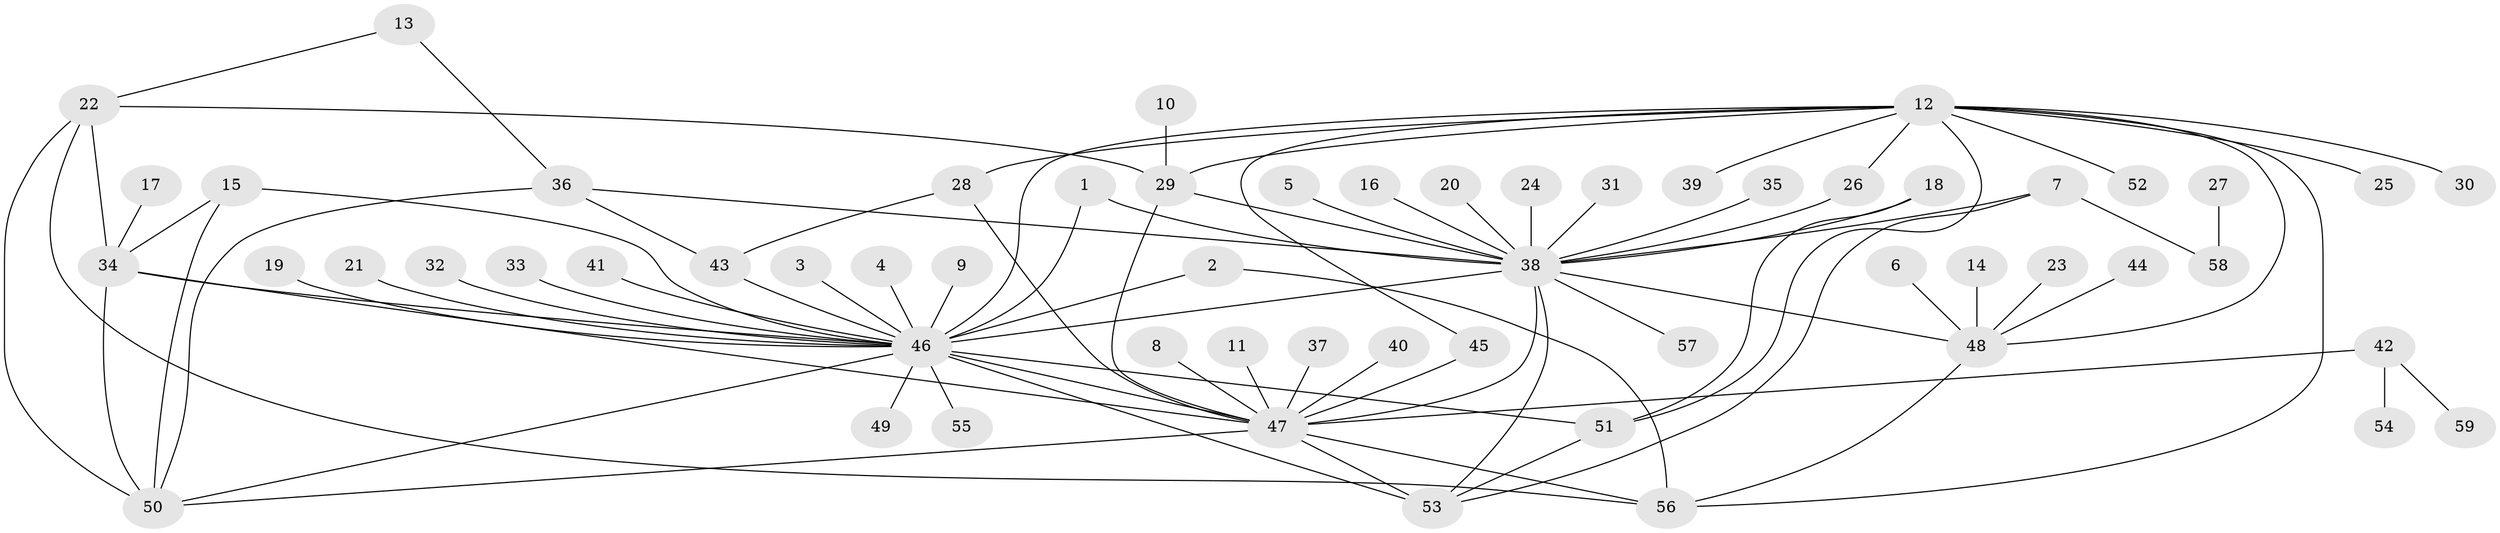 // original degree distribution, {12: 0.00847457627118644, 6: 0.0423728813559322, 7: 0.00847457627118644, 25: 0.00847457627118644, 4: 0.0847457627118644, 2: 0.17796610169491525, 8: 0.025423728813559324, 3: 0.07627118644067797, 19: 0.00847457627118644, 1: 0.5169491525423728, 9: 0.00847457627118644, 5: 0.03389830508474576}
// Generated by graph-tools (version 1.1) at 2025/26/03/09/25 03:26:08]
// undirected, 59 vertices, 87 edges
graph export_dot {
graph [start="1"]
  node [color=gray90,style=filled];
  1;
  2;
  3;
  4;
  5;
  6;
  7;
  8;
  9;
  10;
  11;
  12;
  13;
  14;
  15;
  16;
  17;
  18;
  19;
  20;
  21;
  22;
  23;
  24;
  25;
  26;
  27;
  28;
  29;
  30;
  31;
  32;
  33;
  34;
  35;
  36;
  37;
  38;
  39;
  40;
  41;
  42;
  43;
  44;
  45;
  46;
  47;
  48;
  49;
  50;
  51;
  52;
  53;
  54;
  55;
  56;
  57;
  58;
  59;
  1 -- 38 [weight=1.0];
  1 -- 46 [weight=1.0];
  2 -- 46 [weight=1.0];
  2 -- 56 [weight=1.0];
  3 -- 46 [weight=1.0];
  4 -- 46 [weight=1.0];
  5 -- 38 [weight=1.0];
  6 -- 48 [weight=1.0];
  7 -- 38 [weight=1.0];
  7 -- 53 [weight=1.0];
  7 -- 58 [weight=1.0];
  8 -- 47 [weight=1.0];
  9 -- 46 [weight=1.0];
  10 -- 29 [weight=1.0];
  11 -- 47 [weight=1.0];
  12 -- 25 [weight=1.0];
  12 -- 26 [weight=1.0];
  12 -- 28 [weight=1.0];
  12 -- 29 [weight=1.0];
  12 -- 30 [weight=1.0];
  12 -- 39 [weight=1.0];
  12 -- 45 [weight=1.0];
  12 -- 46 [weight=2.0];
  12 -- 48 [weight=1.0];
  12 -- 51 [weight=2.0];
  12 -- 52 [weight=1.0];
  12 -- 56 [weight=1.0];
  13 -- 22 [weight=1.0];
  13 -- 36 [weight=1.0];
  14 -- 48 [weight=1.0];
  15 -- 34 [weight=1.0];
  15 -- 46 [weight=1.0];
  15 -- 50 [weight=1.0];
  16 -- 38 [weight=1.0];
  17 -- 34 [weight=1.0];
  18 -- 38 [weight=1.0];
  18 -- 51 [weight=1.0];
  19 -- 46 [weight=1.0];
  20 -- 38 [weight=1.0];
  21 -- 46 [weight=1.0];
  22 -- 29 [weight=1.0];
  22 -- 34 [weight=1.0];
  22 -- 50 [weight=1.0];
  22 -- 56 [weight=1.0];
  23 -- 48 [weight=1.0];
  24 -- 38 [weight=1.0];
  26 -- 38 [weight=1.0];
  27 -- 58 [weight=1.0];
  28 -- 43 [weight=1.0];
  28 -- 47 [weight=1.0];
  29 -- 38 [weight=3.0];
  29 -- 47 [weight=1.0];
  31 -- 38 [weight=1.0];
  32 -- 46 [weight=1.0];
  33 -- 46 [weight=1.0];
  34 -- 46 [weight=1.0];
  34 -- 47 [weight=1.0];
  34 -- 50 [weight=1.0];
  35 -- 38 [weight=1.0];
  36 -- 38 [weight=1.0];
  36 -- 43 [weight=1.0];
  36 -- 50 [weight=1.0];
  37 -- 47 [weight=1.0];
  38 -- 46 [weight=1.0];
  38 -- 47 [weight=1.0];
  38 -- 48 [weight=1.0];
  38 -- 53 [weight=1.0];
  38 -- 57 [weight=1.0];
  40 -- 47 [weight=1.0];
  41 -- 46 [weight=1.0];
  42 -- 47 [weight=2.0];
  42 -- 54 [weight=1.0];
  42 -- 59 [weight=1.0];
  43 -- 46 [weight=1.0];
  44 -- 48 [weight=1.0];
  45 -- 47 [weight=1.0];
  46 -- 47 [weight=3.0];
  46 -- 49 [weight=1.0];
  46 -- 50 [weight=1.0];
  46 -- 51 [weight=1.0];
  46 -- 53 [weight=1.0];
  46 -- 55 [weight=1.0];
  47 -- 50 [weight=1.0];
  47 -- 53 [weight=2.0];
  47 -- 56 [weight=1.0];
  48 -- 56 [weight=1.0];
  51 -- 53 [weight=1.0];
}
